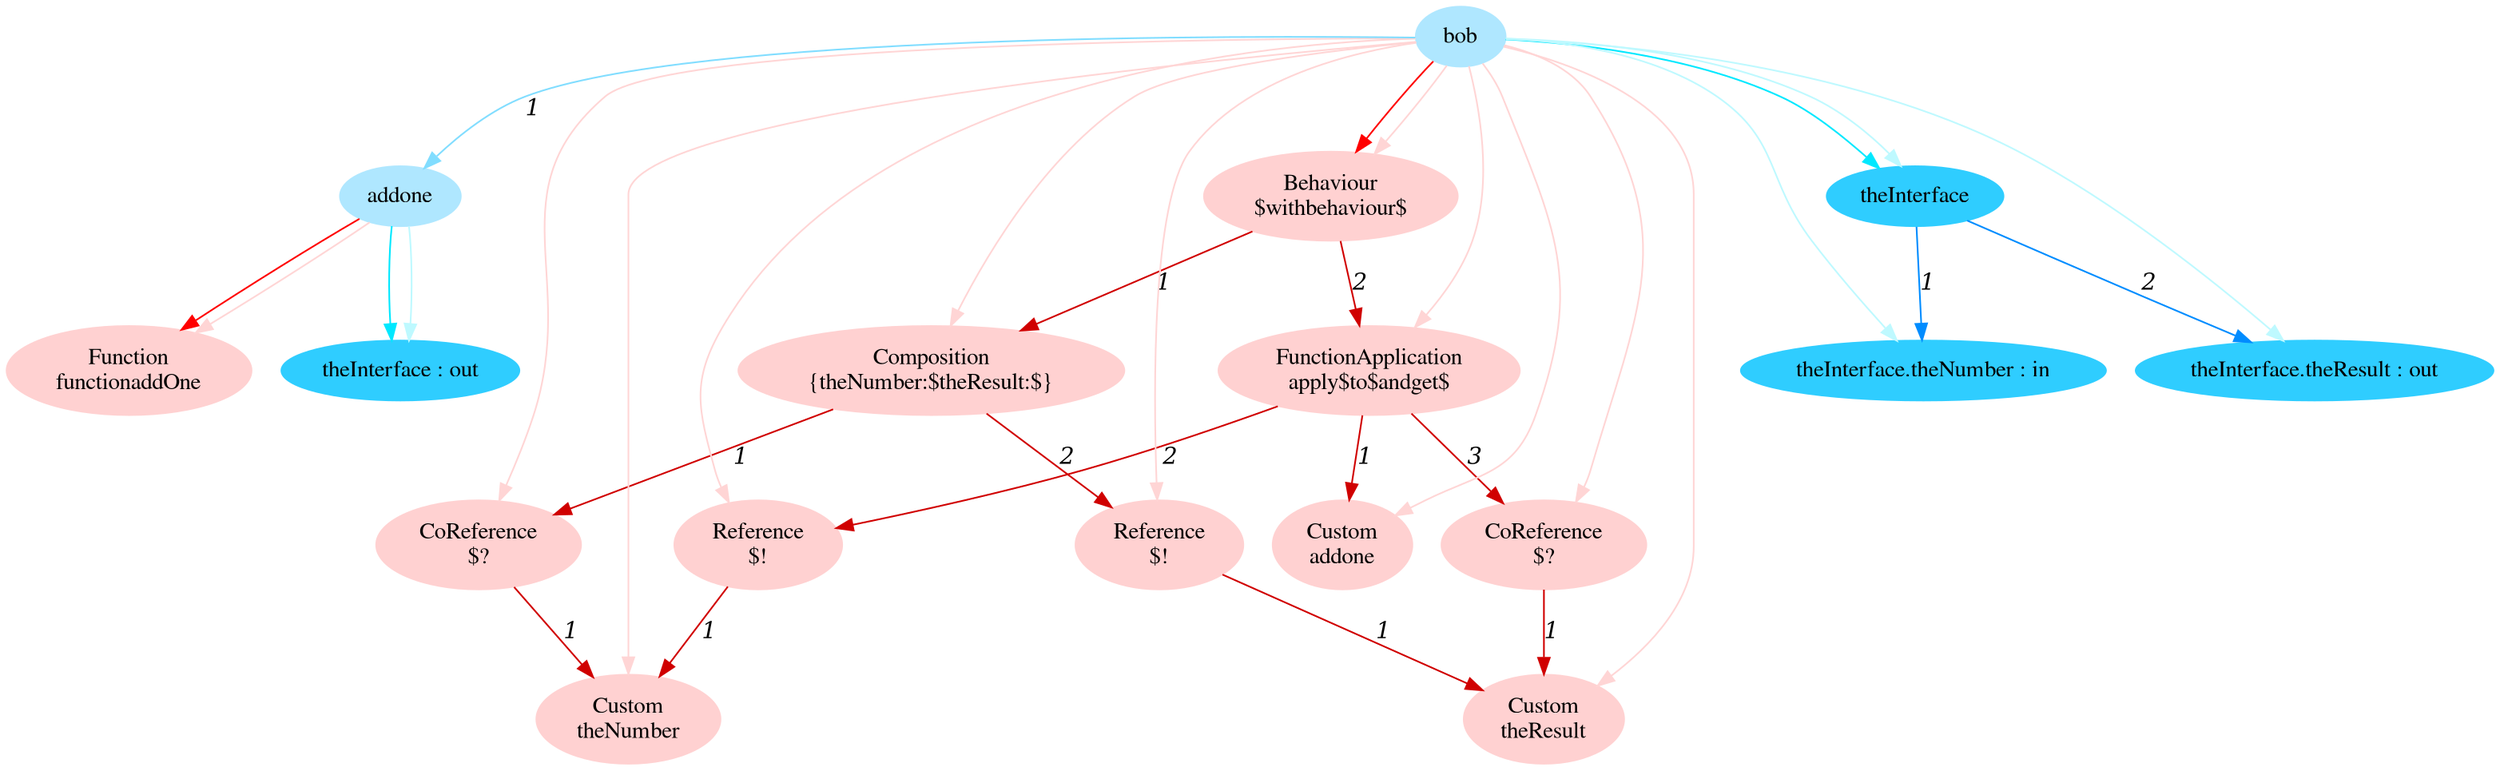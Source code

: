 digraph g{node_4844 [shape="ellipse", style="filled", color="#ffd1d1", fontname="Times", label="Function
functionaddOne" ]
node_4847 [shape="ellipse", style="filled", color="#ffd1d1", fontname="Times", label="Custom
theNumber" ]
node_4851 [shape="ellipse", style="filled", color="#ffd1d1", fontname="Times", label="CoReference
$?" ]
node_4855 [shape="ellipse", style="filled", color="#ffd1d1", fontname="Times", label="Custom
theResult" ]
node_4859 [shape="ellipse", style="filled", color="#ffd1d1", fontname="Times", label="Reference
$!" ]
node_4863 [shape="ellipse", style="filled", color="#ffd1d1", fontname="Times", label="Composition
{theNumber:$theResult:$}" ]
node_4868 [shape="ellipse", style="filled", color="#ffd1d1", fontname="Times", label="Custom
addone" ]
node_4871 [shape="ellipse", style="filled", color="#ffd1d1", fontname="Times", label="Reference
$!" ]
node_4875 [shape="ellipse", style="filled", color="#ffd1d1", fontname="Times", label="CoReference
$?" ]
node_4879 [shape="ellipse", style="filled", color="#ffd1d1", fontname="Times", label="FunctionApplication
apply$to$andget$" ]
node_4885 [shape="ellipse", style="filled", color="#ffd1d1", fontname="Times", label="Behaviour
$withbehaviour$" ]
node_4790 [shape="ellipse", style="filled", color="#afe7ff", fontname="Times", label="bob" ]
node_4791 [shape="ellipse", style="filled", color="#afe7ff", fontname="Times", label="addone" ]
node_4792 [shape="ellipse", style="filled", color="#2fcdff", fontname="Times", label="theInterface : out" ]
node_4799 [shape="ellipse", style="filled", color="#2fcdff", fontname="Times", label="theInterface" ]
node_4800 [shape="ellipse", style="filled", color="#2fcdff", fontname="Times", label="theInterface.theNumber : in" ]
node_4802 [shape="ellipse", style="filled", color="#2fcdff", fontname="Times", label="theInterface.theResult : out" ]
node_4851 -> node_4847 [dir=forward, arrowHead=normal, fontname="Times-Italic", arrowsize=1, color="#d00000", label="1",  headlabel="", taillabel="" ]
node_4859 -> node_4855 [dir=forward, arrowHead=normal, fontname="Times-Italic", arrowsize=1, color="#d00000", label="1",  headlabel="", taillabel="" ]
node_4863 -> node_4851 [dir=forward, arrowHead=normal, fontname="Times-Italic", arrowsize=1, color="#d00000", label="1",  headlabel="", taillabel="" ]
node_4863 -> node_4859 [dir=forward, arrowHead=normal, fontname="Times-Italic", arrowsize=1, color="#d00000", label="2",  headlabel="", taillabel="" ]
node_4871 -> node_4847 [dir=forward, arrowHead=normal, fontname="Times-Italic", arrowsize=1, color="#d00000", label="1",  headlabel="", taillabel="" ]
node_4875 -> node_4855 [dir=forward, arrowHead=normal, fontname="Times-Italic", arrowsize=1, color="#d00000", label="1",  headlabel="", taillabel="" ]
node_4879 -> node_4868 [dir=forward, arrowHead=normal, fontname="Times-Italic", arrowsize=1, color="#d00000", label="1",  headlabel="", taillabel="" ]
node_4879 -> node_4871 [dir=forward, arrowHead=normal, fontname="Times-Italic", arrowsize=1, color="#d00000", label="2",  headlabel="", taillabel="" ]
node_4879 -> node_4875 [dir=forward, arrowHead=normal, fontname="Times-Italic", arrowsize=1, color="#d00000", label="3",  headlabel="", taillabel="" ]
node_4885 -> node_4863 [dir=forward, arrowHead=normal, fontname="Times-Italic", arrowsize=1, color="#d00000", label="1",  headlabel="", taillabel="" ]
node_4885 -> node_4879 [dir=forward, arrowHead=normal, fontname="Times-Italic", arrowsize=1, color="#d00000", label="2",  headlabel="", taillabel="" ]
node_4791 -> node_4844 [dir=forward, arrowHead=normal, fontname="Times-Italic", arrowsize=1, color="#ff0000", label="",  headlabel="", taillabel="" ]
node_4790 -> node_4885 [dir=forward, arrowHead=normal, fontname="Times-Italic", arrowsize=1, color="#ff0000", label="",  headlabel="", taillabel="" ]
node_4791 -> node_4844 [dir=forward, arrowHead=normal, fontname="Times-Italic", arrowsize=1, color="#ffd5d5", label="",  headlabel="", taillabel="" ]
node_4790 -> node_4847 [dir=forward, arrowHead=normal, fontname="Times-Italic", arrowsize=1, color="#ffd5d5", label="",  headlabel="", taillabel="" ]
node_4790 -> node_4851 [dir=forward, arrowHead=normal, fontname="Times-Italic", arrowsize=1, color="#ffd5d5", label="",  headlabel="", taillabel="" ]
node_4790 -> node_4855 [dir=forward, arrowHead=normal, fontname="Times-Italic", arrowsize=1, color="#ffd5d5", label="",  headlabel="", taillabel="" ]
node_4790 -> node_4859 [dir=forward, arrowHead=normal, fontname="Times-Italic", arrowsize=1, color="#ffd5d5", label="",  headlabel="", taillabel="" ]
node_4790 -> node_4863 [dir=forward, arrowHead=normal, fontname="Times-Italic", arrowsize=1, color="#ffd5d5", label="",  headlabel="", taillabel="" ]
node_4790 -> node_4868 [dir=forward, arrowHead=normal, fontname="Times-Italic", arrowsize=1, color="#ffd5d5", label="",  headlabel="", taillabel="" ]
node_4790 -> node_4871 [dir=forward, arrowHead=normal, fontname="Times-Italic", arrowsize=1, color="#ffd5d5", label="",  headlabel="", taillabel="" ]
node_4790 -> node_4875 [dir=forward, arrowHead=normal, fontname="Times-Italic", arrowsize=1, color="#ffd5d5", label="",  headlabel="", taillabel="" ]
node_4790 -> node_4879 [dir=forward, arrowHead=normal, fontname="Times-Italic", arrowsize=1, color="#ffd5d5", label="",  headlabel="", taillabel="" ]
node_4790 -> node_4885 [dir=forward, arrowHead=normal, fontname="Times-Italic", arrowsize=1, color="#ffd5d5", label="",  headlabel="", taillabel="" ]
node_4791 -> node_4792 [dir=forward, arrowHead=normal, fontname="Times-Italic", arrowsize=1, color="#00e8ff", label="",  headlabel="", taillabel="" ]
node_4790 -> node_4799 [dir=forward, arrowHead=normal, fontname="Times-Italic", arrowsize=1, color="#00e8ff", label="",  headlabel="", taillabel="" ]
node_4791 -> node_4792 [dir=forward, arrowHead=normal, fontname="Times-Italic", arrowsize=1, color="#bef9ff", label="",  headlabel="", taillabel="" ]
node_4790 -> node_4800 [dir=forward, arrowHead=normal, fontname="Times-Italic", arrowsize=1, color="#bef9ff", label="",  headlabel="", taillabel="" ]
node_4790 -> node_4802 [dir=forward, arrowHead=normal, fontname="Times-Italic", arrowsize=1, color="#bef9ff", label="",  headlabel="", taillabel="" ]
node_4790 -> node_4799 [dir=forward, arrowHead=normal, fontname="Times-Italic", arrowsize=1, color="#bef9ff", label="",  headlabel="", taillabel="" ]
node_4799 -> node_4800 [dir=forward, arrowHead=normal, fontname="Times-Italic", arrowsize=1, color="#008cff", label="1",  headlabel="", taillabel="" ]
node_4799 -> node_4802 [dir=forward, arrowHead=normal, fontname="Times-Italic", arrowsize=1, color="#008cff", label="2",  headlabel="", taillabel="" ]
node_4790 -> node_4791 [dir=forward, arrowHead=normal, fontname="Times-Italic", arrowsize=1, color="#81ddff", label="1",  headlabel="", taillabel="" ]
}